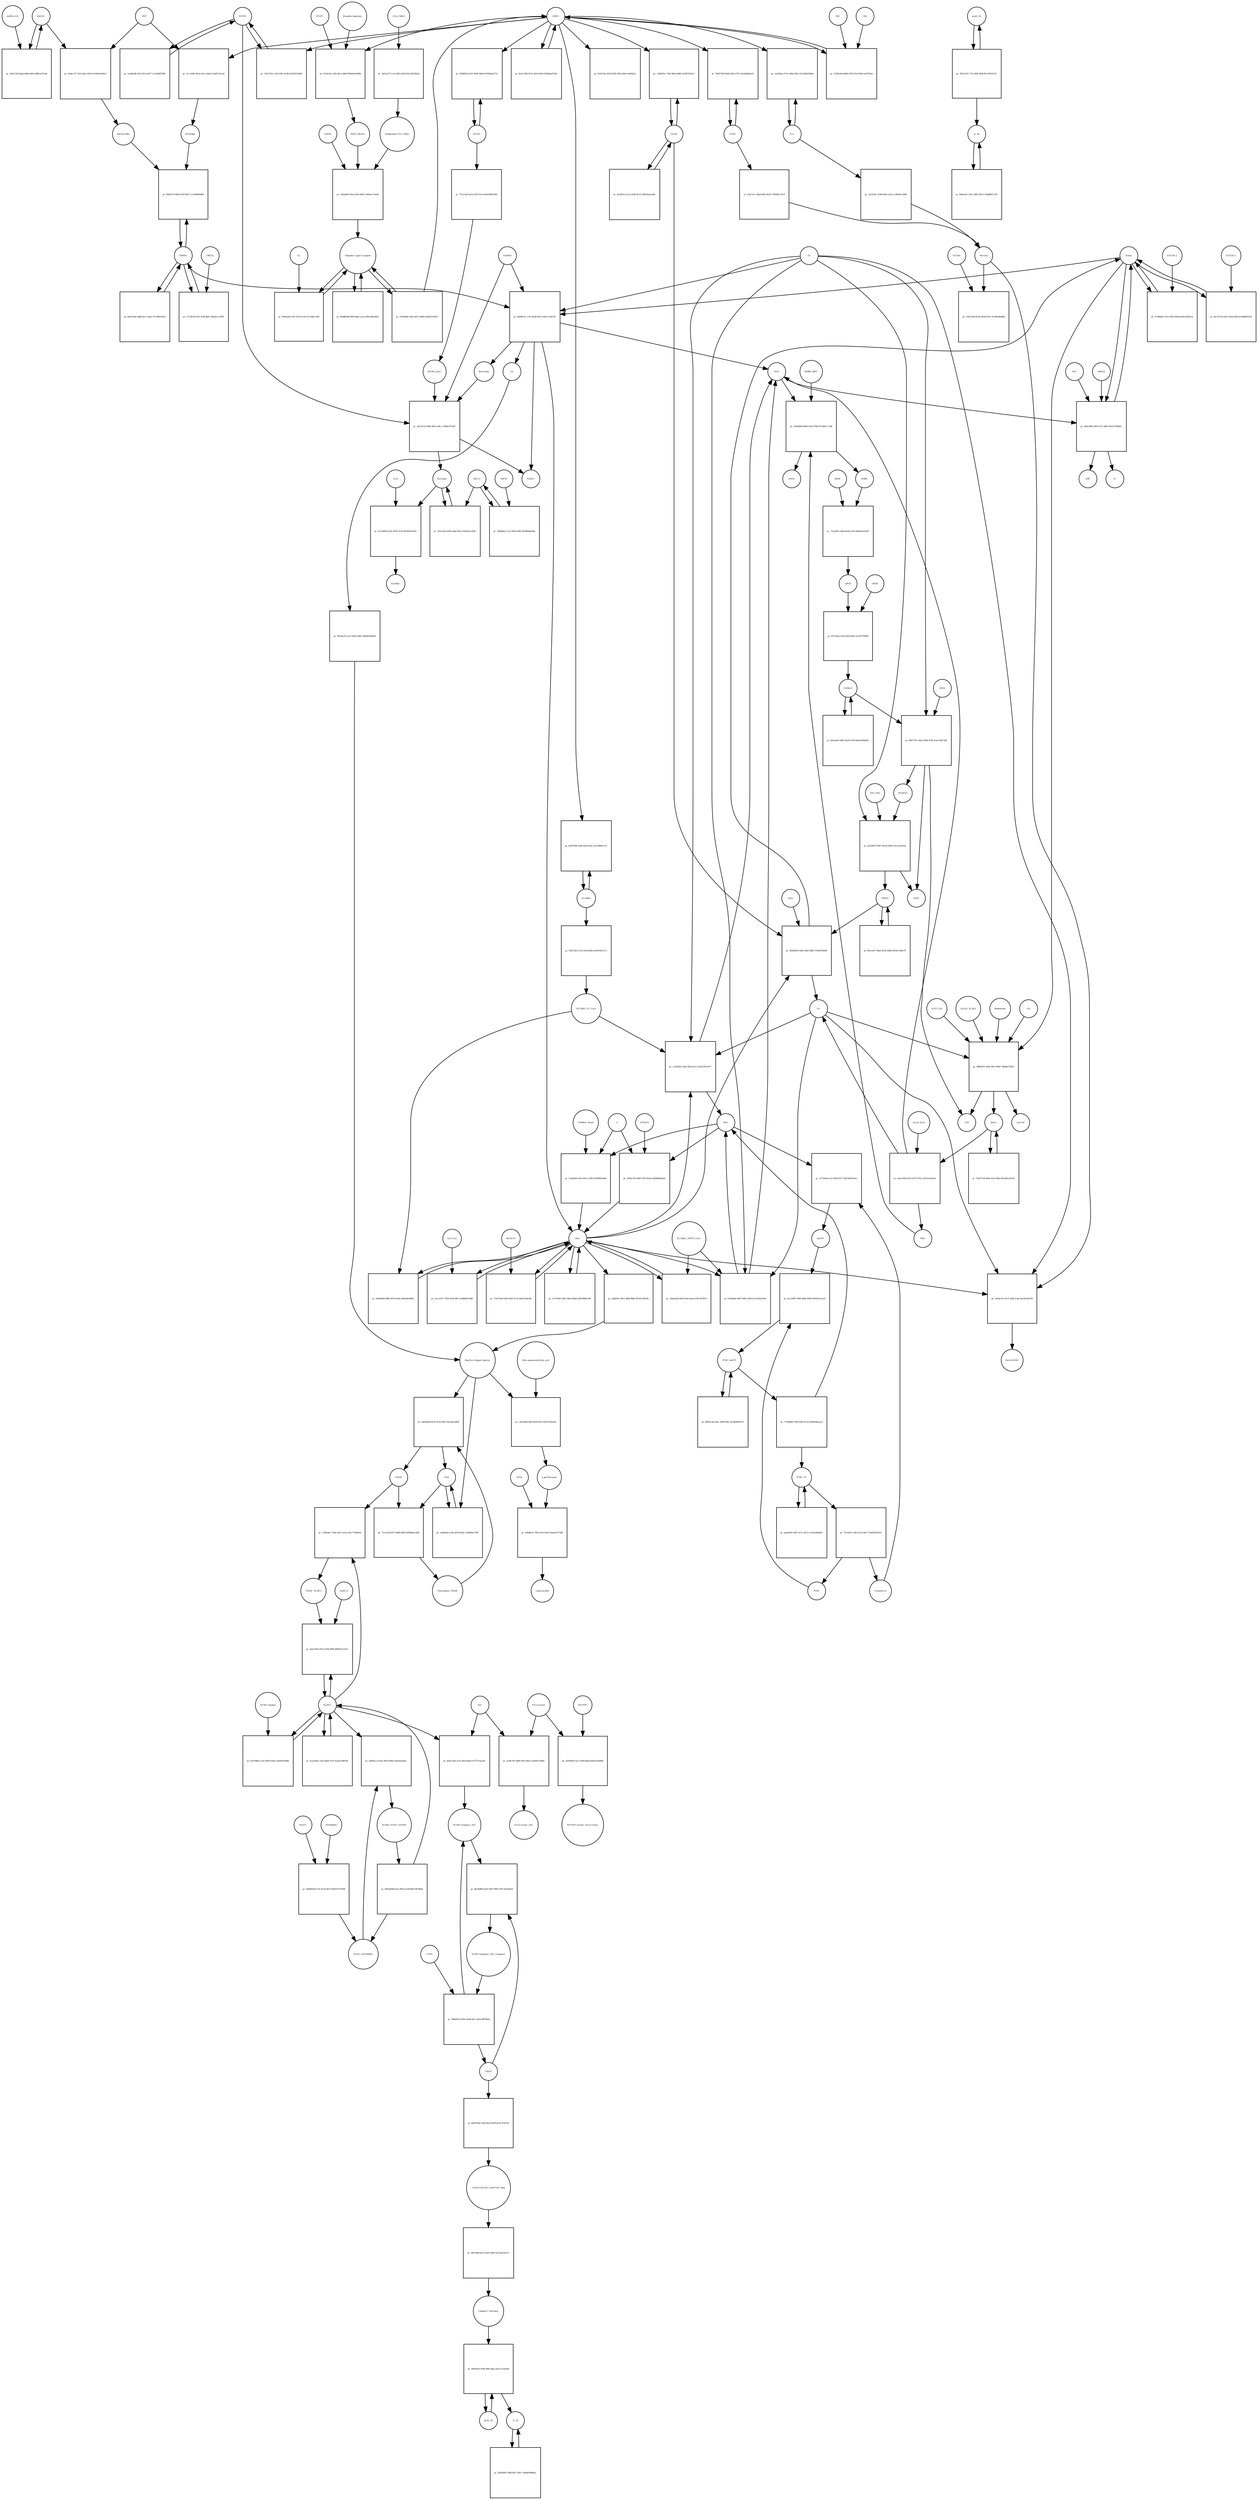 strict digraph  {
Heme [annotation="urn_miriam_obo.chebi_CHEBI%3A30413", bipartite=0, cls="simple chemical", fontsize=4, label=Heme, shape=circle];
"pr_a46b6751-11fe-4428-9b15-63811c9ab765" [annotation="", bipartite=1, cls=process, fontsize=4, label="pr_a46b6751-11fe-4428-9b15-63811c9ab765", shape=square];
Biliverdin [annotation="urn_miriam_obo.chebi_CHEBI%3A17033", bipartite=0, cls="simple chemical", fontsize=4, label=Biliverdin, shape=circle];
HMOX1 [annotation="", bipartite=0, cls=macromolecule, fontsize=4, label=HMOX1, shape=circle];
O2 [annotation="urn_miriam_obo.chebi_CHEBI%3A15379", bipartite=0, cls="simple chemical", fontsize=4, label=O2, shape=circle];
NADPH [annotation="urn_miriam_obo.chebi_CHEBI%3A16474", bipartite=0, cls="simple chemical", fontsize=4, label=NADPH, shape=circle];
H2O [annotation="urn_miriam_obo.chebi_CHEBI%3A15377", bipartite=0, cls="simple chemical", fontsize=4, label=H2O, shape=circle];
"Fe2+" [annotation="urn_miriam_obo.chebi_CHEBI%3A29033", bipartite=0, cls="simple chemical", fontsize=4, label="Fe2+", shape=circle];
"NADP+" [annotation="urn_miriam_obo.chebi_CHEBI%3A18009", bipartite=0, cls="simple chemical", fontsize=4, label="NADP+", shape=circle];
CO [annotation="urn_miriam_obo.chebi_CHEBI%3A17245", bipartite=0, cls="simple chemical", fontsize=4, label=CO, shape=circle];
"pr_f17840de-187a-43fb-93d6-b6281628d124" [annotation="", bipartite=1, cls=process, fontsize=4, label="pr_f17840de-187a-43fb-93d6-b6281628d124", shape=square];
"FLVCR1-2" [annotation=urn_miriam_uniprot_Q9Y5Y0, bipartite=0, cls=macromolecule, fontsize=4, label="FLVCR1-2", shape=circle];
"pr_da519c52-8fd0-4891-a06c-27d9be27b397" [annotation="", bipartite=1, cls=process, fontsize=4, label="pr_da519c52-8fd0-4891-a06c-27d9be27b397", shape=square];
Bilirubin [annotation="urn_miriam_obo.chebi_CHEBI%3A16990", bipartite=0, cls="simple chemical", fontsize=4, label=Bilirubin, shape=circle];
BLVRB [annotation=urn_miriam_uniprot_P30043, bipartite=0, cls=macromolecule, fontsize=4, label=BLVRB, shape=circle];
"BLVRA_Zn2+" [annotation="urn_miriam_obo.chebi_CHEBI%3A29805|urn_miriam_uniprot_P53004", bipartite=0, cls=complex, fontsize=4, label="BLVRA_Zn2+", shape=circle];
"pr_335cc9ed-4504-4baf-967a-628d24a1200e" [annotation="", bipartite=1, cls=process, fontsize=4, label="pr_335cc9ed-4504-4baf-967a-628d24a1200e", shape=square];
ABCC1 [annotation="", bipartite=0, cls=macromolecule, fontsize=4, label=ABCC1, shape=circle];
"pr_d7ce890b-814e-4974-937d-4918b53fe565" [annotation="", bipartite=1, cls=process, fontsize=4, label="pr_d7ce890b-814e-4974-937d-4918b53fe565", shape=square];
ALB [annotation=urn_miriam_uniprot_P02768, bipartite=0, cls=macromolecule, fontsize=4, label=ALB, shape=circle];
"ALB/BIL" [annotation="urn_miriam_uniprot_P02768|urn_miriam_obo.chebi_CHEBI%3A16990", bipartite=0, cls=complex, fontsize=4, label="ALB/BIL", shape=circle];
NRF2 [annotation="", bipartite=0, cls=macromolecule, fontsize=4, label=NRF2, shape=circle];
"pr_21c7ebf6-3bee-4221-a0bd-c1fa85114cad" [annotation="", bipartite=1, cls=process, fontsize=4, label="pr_21c7ebf6-3bee-4221-a0bd-c1fa85114cad", shape=square];
MAF [annotation=urn_miriam_uniprot_O75444, bipartite=0, cls=macromolecule, fontsize=4, label=MAF, shape=circle];
"Nrf2/Maf" [annotation="", bipartite=0, cls=complex, fontsize=4, label="Nrf2/Maf", shape=circle];
"pr_0a0ac71f-76e9-4bc0-8e54-b14d6e256b1d" [annotation="", bipartite=1, cls=process, fontsize=4, label="pr_0a0ac71f-76e9-4bc0-8e54-b14d6e256b1d", shape=square];
BACH1 [annotation=urn_miriam_uniprot_O14867, bipartite=0, cls=macromolecule, fontsize=4, label=BACH1, shape=circle];
"BACH1/Maf" [annotation="", bipartite=0, cls=complex, fontsize=4, label="BACH1/Maf", shape=circle];
"pr_2063c55b-9ada-4b09-b4b5-b6ffeac07abf" [annotation="", bipartite=1, cls=process, fontsize=4, label="pr_2063c55b-9ada-4b09-b4b5-b6ffeac07abf", shape=square];
"miRNA-155" [annotation=urn_miriam_ncbigene_406947, bipartite=0, cls="nucleic acid feature", fontsize=4, label="miRNA-155", shape=circle];
"pr_f949537f-68d3-4226-8057-e7a49f468b86" [annotation="", bipartite=1, cls=process, fontsize=4, label="pr_f949537f-68d3-4226-8057-e7a49f468b86", shape=square];
PRIN9 [annotation="urn_miriam_obo.chebi_CHEBI%3A15430", bipartite=0, cls="simple chemical", fontsize=4, label=PRIN9, shape=circle];
"pr_040d5000-5b92-40fa-9d8f-27e69d7fb00b" [annotation="", bipartite=1, cls=process, fontsize=4, label="pr_040d5000-5b92-40fa-9d8f-27e69d7fb00b", shape=square];
FECH [annotation=urn_miriam_uniprot_P22830, bipartite=0, cls=macromolecule, fontsize=4, label=FECH, shape=circle];
"Pb2+" [annotation="urn_miriam_obo.chebi_CHEBI%3A27889", bipartite=0, cls="simple chemical", fontsize=4, label="Pb2+", shape=circle];
"H+" [annotation="urn_miriam_obo.chebi_CHEBI%3A15378", bipartite=0, cls="simple chemical", fontsize=4, label="H+", shape=circle];
"SUCC-CoA" [annotation="urn_miriam_obo.chebi_CHEBI%3A57292", bipartite=0, cls="simple chemical", fontsize=4, label="SUCC-CoA", shape=circle];
"pr_9890ef01-2e85-44f2-999d-7dbb8a37fb25" [annotation="", bipartite=1, cls=process, fontsize=4, label="pr_9890ef01-2e85-44f2-999d-7dbb8a37fb25", shape=square];
dALA [annotation="urn_miriam_obo.chebi_CHEBI%3A356416", bipartite=0, cls="simple chemical", fontsize=4, label=dALA, shape=circle];
ALAS1_ALAS2 [annotation="urn_miriam_uniprot_P13196|urn_miriam_uniprot_P22557", bipartite=0, cls=complex, fontsize=4, label=ALAS1_ALAS2, shape=circle];
Panhematin [annotation="urn_miriam_obo.chebi_CHEBI%3A50385", bipartite=0, cls="simple chemical", fontsize=4, label=Panhematin, shape=circle];
Gly [annotation="urn_miriam_obo.chebi_CHEBI%3A57305", bipartite=0, cls="simple chemical", fontsize=4, label=Gly, shape=circle];
"CoA-SH" [annotation="urn_miriam_obo.chebi_CHEBI%3A15346", bipartite=0, cls="simple chemical", fontsize=4, label="CoA-SH", shape=circle];
CO2 [annotation="urn_miriam_obo.chebi_CHEBI%3A16526", bipartite=0, cls="simple chemical", fontsize=4, label=CO2, shape=circle];
"pr_013fe1fa-ce69-4bc2-9846-909d29e094fb" [annotation="", bipartite=1, cls=process, fontsize=4, label="pr_013fe1fa-ce69-4bc2-9846-909d29e094fb", shape=square];
KEAP1 [annotation=urn_miriam_uniprot_Q14145, bipartite=0, cls=macromolecule, fontsize=4, label=KEAP1, shape=circle];
NRF2_KEAP1 [annotation="urn_miriam_uniprot_Q14145|urn_miriam_uniprot_Q16236", bipartite=0, cls=complex, fontsize=4, label=NRF2_KEAP1, shape=circle];
"Dimethly fumarate" [annotation="urn_miriam_obo.chebi_CHEBI%3A76004", bipartite=0, cls="simple chemical", fontsize=4, label="Dimethly fumarate", shape=circle];
"Ubiquitin Ligase Complex" [annotation="urn_miriam_uniprot_Q14145|urn_miriam_uniprot_Q15843|urn_miriam_uniprot_Q13618|urn_miriam_uniprot_P62877|urn_miriam_uniprot_Q16236|urn_miriam_uniprot_P0CG48|urn_miriam_pubmed_19940261|urn_miriam_interpro_IPR000608", bipartite=0, cls=complex, fontsize=4, label="Ubiquitin Ligase Complex", shape=circle];
"pr_446d85d4-9909-4bbc-acae-60fced003601" [annotation="", bipartite=1, cls=process, fontsize=4, label="pr_446d85d4-9909-4bbc-acae-60fced003601", shape=square];
"pr_a4eec09d-b150-4475-87fe-a3101a0cda42" [annotation="", bipartite=1, cls=process, fontsize=4, label="pr_a4eec09d-b150-4475-87fe-a3101a0cda42", shape=square];
PBG [annotation="urn_miriam_obo.chebi_CHEBI%3A58126", bipartite=0, cls="simple chemical", fontsize=4, label=PBG, shape=circle];
"ALAD_Zn2+" [annotation="urn_miriam_uniprot_P13716|urn_miriam_obo.chebi_CHEBI%3A29105", bipartite=0, cls=complex, fontsize=4, label="ALAD_Zn2+", shape=circle];
"pr_258a48b8-b068-4142-97b6-617d44c173db" [annotation="", bipartite=1, cls=process, fontsize=4, label="pr_258a48b8-b068-4142-97b6-617d44c173db", shape=square];
HMBL [annotation="urn_miriam_obo.chebi_CHEBI%3A57845", bipartite=0, cls="simple chemical", fontsize=4, label=HMBL, shape=circle];
HMBS_DIPY [annotation="urn_miriam_obo.chebi_CHEBI%3A36319|urn_miriam_uniprot_P08397", bipartite=0, cls=complex, fontsize=4, label=HMBS_DIPY, shape=circle];
"NH4+" [annotation="urn_miriam_obo.chebi_CHEBI%3A28938", bipartite=0, cls="simple chemical", fontsize=4, label="NH4+", shape=circle];
"pr_77aa4001-9a8f-4e94-b1b8-de89a9c91d59" [annotation="", bipartite=1, cls=process, fontsize=4, label="pr_77aa4001-9a8f-4e94-b1b8-de89a9c91d59", shape=square];
URO3 [annotation="urn_miriam_obo.chebi_CHEBI%3A15437", bipartite=0, cls="simple chemical", fontsize=4, label=URO3, shape=circle];
UROS [annotation=urn_miriam_uniprot_P10746, bipartite=0, cls=macromolecule, fontsize=4, label=UROS, shape=circle];
"pr_d27c84ce-f2fb-42b4-80f4-2ca5437950bf" [annotation="", bipartite=1, cls=process, fontsize=4, label="pr_d27c84ce-f2fb-42b4-80f4-2ca5437950bf", shape=square];
COPRO3 [annotation="urn_miriam_obo.chebi_CHEBI%3A15439", bipartite=0, cls="simple chemical", fontsize=4, label=COPRO3, shape=circle];
UROD [annotation=urn_miriam_uniprot_P06132, bipartite=0, cls=macromolecule, fontsize=4, label=UROD, shape=circle];
"pr_68b7787c-46e2-40bf-97da-fcbccb6b7386" [annotation="", bipartite=1, cls=process, fontsize=4, label="pr_68b7787c-46e2-40bf-97da-fcbccb6b7386", shape=square];
PPGEN9 [annotation="urn_miriam_obo.chebi_CHEBI%3A15435", bipartite=0, cls="simple chemical", fontsize=4, label=PPGEN9, shape=circle];
CPOX [annotation=urn_miriam_uniprot_P36551, bipartite=0, cls=macromolecule, fontsize=4, label=CPOX, shape=circle];
H2O2 [annotation="urn_miriam_obo.chebi_CHEBI%3A16240", bipartite=0, cls="simple chemical", fontsize=4, label=H2O2, shape=circle];
"pr_a352d679-6367-4a3d-9398-c95cce50e55e" [annotation="", bipartite=1, cls=process, fontsize=4, label="pr_a352d679-6367-4a3d-9398-c95cce50e55e", shape=square];
PPO_FAD [annotation="urn_miriam_obo.chebi_CHEBI%3A16238|urn_miriam_uniprot_P50336", bipartite=0, cls=complex, fontsize=4, label=PPO_FAD, shape=circle];
"pr_0eac129b-9153-4634-841d-05b58aaf7442" [annotation="", bipartite=1, cls=process, fontsize=4, label="pr_0eac129b-9153-4634-841d-05b58aaf7442", shape=square];
"pr_74207c58-8944-433e-80e6-69c9b5cd3241" [annotation="", bipartite=1, cls="uncertain process", fontsize=4, label="pr_74207c58-8944-433e-80e6-69c9b5cd3241", shape=square];
"pr_85faede4-3982-4ea9-b738-6e6a0384b041" [annotation="", bipartite=1, cls="uncertain process", fontsize=4, label="pr_85faede4-3982-4ea9-b738-6e6a0384b041", shape=square];
"pr_0f5ced27-9bd3-4b30-80d4-2856a1390e78" [annotation="", bipartite=1, cls="uncertain process", fontsize=4, label="pr_0f5ced27-9bd3-4b30-80d4-2856a1390e78", shape=square];
"Poly-unsaturated fatty acid" [annotation="urn_miriam_obo.chebi_CHEBI%3A26208", bipartite=0, cls="simple chemical", fontsize=4, label="Poly-unsaturated fatty acid", shape=circle];
"pr_c4f14ddd-04f5-4b59-8fc4-f28701e452e4" [annotation="", bipartite=1, cls=process, fontsize=4, label="pr_c4f14ddd-04f5-4b59-8fc4-f28701e452e4", shape=square];
"Lipid Peroxide" [annotation="urn_miriam_obo.chebi_CHEBI%3A61051", bipartite=0, cls="simple chemical", fontsize=4, label="Lipid Peroxide", shape=circle];
"Reactive Oxygen Species" [annotation="urn_miriam_obo.chebi_CHEBI%3A26523", bipartite=0, cls="simple chemical", fontsize=4, label="Reactive Oxygen Species", shape=circle];
"pr_a30dc553-55c5-428f-ac8a-bae50cfb37f8" [annotation="", bipartite=1, cls=process, fontsize=4, label="pr_a30dc553-55c5-428f-ac8a-bae50cfb37f8", shape=square];
"Fe(3+)O(OH)" [annotation="urn_miriam_obo.chebi_CHEBI%3A78619", bipartite=0, cls="simple chemical", fontsize=4, label="Fe(3+)O(OH)", shape=circle];
Ferritin [annotation=urn_miriam_uniprot_P02794, bipartite=0, cls=complex, fontsize=4, label=Ferritin, shape=circle];
"pr_26e4b99d-b98f-4039-ae64-428e66e4dfb2" [annotation="", bipartite=1, cls=process, fontsize=4, label="pr_26e4b99d-b98f-4039-ae64-428e66e4dfb2", shape=square];
"SLC40A1_CP_Cu2+" [annotation="urn_miriam_uniprot_P00450|urn_miriam_uniprot_Q9NP59|urn_miriam_obo.chebi_CHEBI%3A29036", bipartite=0, cls=complex, fontsize=4, label="SLC40A1_CP_Cu2+", shape=circle];
"pr_cf22b4d3-524e-4b5d-ae21-2ab1a5b7ed71" [annotation="", bipartite=1, cls=process, fontsize=4, label="pr_cf22b4d3-524e-4b5d-ae21-2ab1a5b7ed71", shape=square];
"Fe3+" [annotation="urn_miriam_obo.chebi_CHEBI%3A29034", bipartite=0, cls="simple chemical", fontsize=4, label="Fe3+", shape=circle];
SLC40A1 [annotation=urn_miriam_ncbigene_30061, bipartite=0, cls="nucleic acid feature", fontsize=4, label=SLC40A1, shape=circle];
"pr_6ef97600-2a8d-4a29-8a41-2e12488eca76" [annotation="", bipartite=1, cls=process, fontsize=4, label="pr_6ef97600-2a8d-4a29-8a41-2e12488eca76", shape=square];
FTH1 [annotation=urn_miriam_ncbigene_2495, bipartite=0, cls="nucleic acid feature", fontsize=4, label=FTH1, shape=circle];
"pr_70d37256-00d0-4de5-a707-26ca8fd4ee63" [annotation="", bipartite=1, cls=process, fontsize=4, label="pr_70d37256-00d0-4de5-a707-26ca8fd4ee63", shape=square];
FTL [annotation=urn_miriam_ncbigene_2512, bipartite=0, cls="nucleic acid feature", fontsize=4, label=FTL, shape=circle];
"pr_cea03da1-073c-484e-98ce-b1216bb39448" [annotation="", bipartite=1, cls=process, fontsize=4, label="pr_cea03da1-073c-484e-98ce-b1216bb39448", shape=square];
"pr_a1fe72cc-d4ad-4f02-8a03-7590f92c70c8" [annotation="", bipartite=1, cls=process, fontsize=4, label="pr_a1fe72cc-d4ad-4f02-8a03-7590f92c70c8", shape=square];
"pr_32c0c45c-4308-4f9a-a3a2-cc86b9ec3968" [annotation="", bipartite=1, cls=process, fontsize=4, label="pr_32c0c45c-4308-4f9a-a3a2-cc86b9ec3968", shape=square];
"pr_1408595c-72f6-48b2-b840-4c0df7f294c2" [annotation="", bipartite=1, cls=process, fontsize=4, label="pr_1408595c-72f6-48b2-b840-4c0df7f294c2", shape=square];
"pr_4e9363cf-5a14-41bb-8c53-580e9aaa1d9c" [annotation="", bipartite=1, cls=process, fontsize=4, label="pr_4e9363cf-5a14-41bb-8c53-580e9aaa1d9c", shape=square];
"pr_049232a8-a8db-4ecc-a0a5-f7c3f8b102a8" [annotation="", bipartite=1, cls=process, fontsize=4, label="pr_049232a8-a8db-4ecc-a0a5-f7c3f8b102a8", shape=square];
BLVRA [annotation=urn_miriam_ncbigene_644, bipartite=0, cls="nucleic acid feature", fontsize=4, label=BLVRA, shape=circle];
"pr_a5f88504-e551-4604-98a9-87029e8a2722" [annotation="", bipartite=1, cls=process, fontsize=4, label="pr_a5f88504-e551-4604-98a9-87029e8a2722", shape=square];
"pr_c9a737b2-ced5-438c-b1db-f0c81f53d036" [annotation="", bipartite=1, cls=process, fontsize=4, label="pr_c9a737b2-ced5-438c-b1db-f0c81f53d036", shape=square];
"pr_1eed6e96-81f3-42c6-b617-ec5a900f7b99" [annotation="", bipartite=1, cls=process, fontsize=4, label="pr_1eed6e96-81f3-42c6-b617-ec5a900f7b99", shape=square];
"pr_773113a0-6a52-4479-9cc6-9e6358f520fd" [annotation="", bipartite=1, cls=process, fontsize=4, label="pr_773113a0-6a52-4479-9cc6-9e6358f520fd", shape=square];
"pr_55b37fae-5152-452d-968a-0e5f559e27c3" [annotation="", bipartite=1, cls=process, fontsize=4, label="pr_55b37fae-5152-452d-968a-0e5f559e27c3", shape=square];
"pr_10872e89-8139-4d39-87b1-c8196cdb4db8" [annotation="", bipartite=1, cls=process, fontsize=4, label="pr_10872e89-8139-4d39-87b1-c8196cdb4db8", shape=square];
NCOA4 [annotation=urn_miriam_uniprot_Q13772, bipartite=0, cls=macromolecule, fontsize=4, label=NCOA4, shape=circle];
"pr_13ad2043-b1fa-45a7-a500-fd1df89cb9d0" [annotation="", bipartite=1, cls=process, fontsize=4, label="pr_13ad2043-b1fa-45a7-a500-fd1df89cb9d0", shape=square];
CYBRD1_Heme [annotation="urn_miriam_uniprot_Q53TN4|urn_miriam_obo.chebi_CHEBI%3A30413", bipartite=0, cls=complex, fontsize=4, label=CYBRD1_Heme, shape=circle];
"e-" [annotation="urn_miriam_obo.chebi_CHEBI%3A10545", bipartite=0, cls="simple chemical", fontsize=4, label="e-", shape=circle];
"pr_eaca1547-7204-43e8-9fb1-0e480dd73bf8" [annotation="", bipartite=1, cls=process, fontsize=4, label="pr_eaca1547-7204-43e8-9fb1-0e480dd73bf8", shape=square];
SLC11A2 [annotation=urn_miriam_uniprot_P49281, bipartite=0, cls=macromolecule, fontsize=4, label=SLC11A2, shape=circle];
"pr_438d8cf5-76f9-4102-9aed-3f42ea9774d4" [annotation="", bipartite=1, cls=process, fontsize=4, label="pr_438d8cf5-76f9-4102-9aed-3f42ea9774d4", shape=square];
"Lipid alcohol" [annotation="urn_miriam_obo.chebi_CHEBI%3A24026", bipartite=0, cls="simple chemical", fontsize=4, label="Lipid alcohol", shape=circle];
GPX4 [annotation=urn_miriam_uniprot_P36969, bipartite=0, cls=macromolecule, fontsize=4, label=GPX4, shape=circle];
"pr_1372fcdf-b795-414b-8bfc-69a8eca73991" [annotation="", bipartite=1, cls=process, fontsize=4, label="pr_1372fcdf-b795-414b-8bfc-69a8eca73991", shape=square];
ORF3a [annotation="urn_miriam_uniprot_P0DTC3|urn_miriam_taxonomy_2697049", bipartite=0, cls=macromolecule, fontsize=4, label=ORF3a, shape=circle];
"pr_24aff45c-8fa1-4889-866e-fb7d5c28542c" [annotation="", bipartite=1, cls=process, fontsize=4, label="pr_24aff45c-8fa1-4889-866e-fb7d5c28542c", shape=square];
"pr_100db9a2-a7c6-4f83-a9df-e85989d4e4dd" [annotation="", bipartite=1, cls=process, fontsize=4, label="pr_100db9a2-a7c6-4f83-a9df-e85989d4e4dd", shape=square];
ORF9c [annotation=urn_miriam_taxonomy_2697049, bipartite=0, cls=macromolecule, fontsize=4, label=ORF9c, shape=circle];
CUL3_RBX1 [annotation="urn_miriam_uniprot_Q13618|urn_miriam_uniprot_P62877", bipartite=0, cls=complex, fontsize=4, label=CUL3_RBX1, shape=circle];
"pr_2621aa7f-1ce5-4bf2-b194-95a145fc8b2d" [annotation="", bipartite=1, cls=process, fontsize=4, label="pr_2621aa7f-1ce5-4bf2-b194-95a145fc8b2d", shape=square];
"Neddylated CUL3_RBX1" [annotation="urn_miriam_uniprot_Q15843|urn_miriam_uniprot_Q13618|urn_miriam_uniprot_P62877", bipartite=0, cls=complex, fontsize=4, label="Neddylated CUL3_RBX1", shape=circle];
"pr_f32617be-4633-495b-9562-88a11a09d2ca" [annotation="", bipartite=1, cls=process, fontsize=4, label="pr_f32617be-4633-495b-9562-88a11a09d2ca", shape=square];
"pr_e36aa805-d5ea-4cfd-9902-1660aec74a48" [annotation="", bipartite=1, cls=process, fontsize=4, label="pr_e36aa805-d5ea-4cfd-9902-1660aec74a48", shape=square];
CAND1 [annotation=urn_miriam_uniprot_Q86VP6, bipartite=0, cls=macromolecule, fontsize=4, label=CAND1, shape=circle];
E2 [annotation=urn_miriam_interpro_IPR000608, bipartite=0, cls=macromolecule, fontsize=4, label=E2, shape=circle];
"pr_0095a8cb-f3f1-4574-9c5f-e7a13f8cc582" [annotation="", bipartite=1, cls=process, fontsize=4, label="pr_0095a8cb-f3f1-4574-9c5f-e7a13f8cc582", shape=square];
"pr_3325b34b-804b-4765-97c8-8b0c4c8706ab" [annotation="", bipartite=1, cls=process, fontsize=4, label="pr_3325b34b-804b-4765-97c8-8b0c4c8706ab", shape=square];
PKC [annotation="urn_miriam_pubmed_12198130|urn_miriam_interpro_IPR012233", bipartite=0, cls=macromolecule, fontsize=4, label=PKC, shape=circle];
CK2 [annotation="", bipartite=0, cls=macromolecule, fontsize=4, label=CK2, shape=circle];
"pr_6ac7b75a-d3b1-4a59-b2bb-bcf686fd1d54" [annotation="", bipartite=1, cls=process, fontsize=4, label="pr_6ac7b75a-d3b1-4a59-b2bb-bcf686fd1d54", shape=square];
"FLVCR1-1" [annotation=urn_miriam_uniprot_Q9Y5Y0, bipartite=0, cls=macromolecule, fontsize=4, label="FLVCR1-1", shape=circle];
"pr_246e2882-b9f5-4212-9dd7-94c8178fd9a1" [annotation="", bipartite=1, cls=process, fontsize=4, label="pr_246e2882-b9f5-4212-9dd7-94c8178fd9a1", shape=square];
ABCG2 [annotation=urn_miriam_uniprot_Q9UNQ0, bipartite=0, cls="macromolecule multimer", fontsize=4, label=ABCG2, shape=circle];
ATP [annotation="urn_miriam_obo.chebi_CHEBI%3A30616", bipartite=0, cls="simple chemical", fontsize=4, label=ATP, shape=circle];
Pi [annotation="urn_miriam_obo.chebi_CHEBI%3A18367", bipartite=0, cls="simple chemical", fontsize=4, label=Pi, shape=circle];
ADP [annotation="urn_miriam_obo.chebi_CHEBI%3A456216", bipartite=0, cls="simple chemical", fontsize=4, label=ADP, shape=circle];
"pr_70a8eadd-4ef6-43e0-aaeb-fcf0a7870f1b" [annotation="", bipartite=1, cls=process, fontsize=4, label="pr_70a8eadd-4ef6-43e0-aaeb-fcf0a7870f1b", shape=square];
"SLC40A1_HEPH_Cu2+" [annotation="urn_miriam_uniprot_Q9BQS7|urn_miriam_uniprot_Q9NP59|urn_miriam_obo.chebi_CHEBI%3A28694", bipartite=0, cls=complex, fontsize=4, label="SLC40A1_HEPH_Cu2+", shape=circle];
"pr_61b9ba6e-dbf7-496e-93e0-bc5c9202e26e" [annotation="", bipartite=1, cls=process, fontsize=4, label="pr_61b9ba6e-dbf7-496e-93e0-bc5c9202e26e", shape=square];
"pr_12753fab-ec2f-4028-83c7-9b72841855ac" [annotation="", bipartite=1, cls=process, fontsize=4, label="pr_12753fab-ec2f-4028-83c7-9b72841855ac", shape=square];
Transferrin [annotation=urn_miriam_uniprot_P02787, bipartite=0, cls=macromolecule, fontsize=4, label=Transferrin, shape=circle];
holoTF [annotation="urn_miriam_uniprot_P02787|urn_miriam_obo.chebi_CHEBI%3A29034", bipartite=0, cls=complex, fontsize=4, label=holoTF, shape=circle];
TFRC [annotation=urn_miriam_uniprot_P02786, bipartite=0, cls="macromolecule multimer", fontsize=4, label=TFRC, shape=circle];
"pr_b1c23897-09fb-4dde-9908-df34293c5a23" [annotation="", bipartite=1, cls=process, fontsize=4, label="pr_b1c23897-09fb-4dde-9908-df34293c5a23", shape=square];
TFRC_holoTF [annotation="urn_miriam_uniprot_P02787|urn_miriam_obo.chebi_CHEBI%3A29034|urn_miriam_uniprot_P02786", bipartite=0, cls=complex, fontsize=4, label=TFRC_holoTF, shape=circle];
"pr_8895ced4-63ac-4064-80fc-dc09ed60e3c0" [annotation="", bipartite=1, cls=process, fontsize=4, label="pr_8895ced4-63ac-4064-80fc-dc09ed60e3c0", shape=square];
"pr_771db446-7949-4383-bc1b-e993de8eaece" [annotation="", bipartite=1, cls=process, fontsize=4, label="pr_771db446-7949-4383-bc1b-e993de8eaece", shape=square];
TFRC_TF [annotation="urn_miriam_uniprot_P02787|urn_miriam_uniprot_P02786", bipartite=0, cls=complex, fontsize=4, label=TFRC_TF, shape=circle];
"pr_365bc10f-e689-4793-95ab-a83806d0a4d3" [annotation="", bipartite=1, cls=process, fontsize=4, label="pr_365bc10f-e689-4793-95ab-a83806d0a4d3", shape=square];
STEAP3 [annotation=urn_miriam_uniprot_Q658P3, bipartite=0, cls=macromolecule, fontsize=4, label=STEAP3, shape=circle];
"pr_77b279a6-b2d4-493f-911a-03def1a6e3fb" [annotation="", bipartite=1, cls=process, fontsize=4, label="pr_77b279a6-b2d4-493f-911a-03def1a6e3fb", shape=square];
MCOLN1 [annotation=urn_miriam_uniprot_Q9GZU1, bipartite=0, cls=macromolecule, fontsize=4, label=MCOLN1, shape=circle];
"pr_13371805-28b7-4b5e-86b8-a04e99d6c596" [annotation="", bipartite=1, cls=process, fontsize=4, label="pr_13371805-28b7-4b5e-86b8-a04e99d6c596", shape=square];
"pr_dadaf294-2b07-471a-95c5-c2c05a46b455" [annotation="", bipartite=1, cls=process, fontsize=4, label="pr_dadaf294-2b07-471a-95c5-c2c05a46b455", shape=square];
"pr_757e8161-3fb2-47a3-8617-30602df32431" [annotation="", bipartite=1, cls=process, fontsize=4, label="pr_757e8161-3fb2-47a3-8617-30602df32431", shape=square];
"pr_2c8b58be-65be-4031-9d94-be45b7d19b57" [annotation="", bipartite=1, cls=process, fontsize=4, label="pr_2c8b58be-65be-4031-9d94-be45b7d19b57", shape=square];
Thioredoxin_TXNIP [annotation="urn_miriam_uniprot_P10599|urn_miriam_uniprot_Q9H3M7", bipartite=0, cls=complex, fontsize=4, label=Thioredoxin_TXNIP, shape=circle];
"pr_edb02666-8e7b-419a-b697-f0f1a6ceb83f" [annotation="", bipartite=1, cls=process, fontsize=4, label="pr_edb02666-8e7b-419a-b697-f0f1a6ceb83f", shape=square];
TXNIP [annotation=urn_miriam_uniprot_Q9H3M7, bipartite=0, cls=macromolecule, fontsize=4, label=TXNIP, shape=circle];
TXN [annotation=urn_miriam_uniprot_P10599, bipartite=0, cls=macromolecule, fontsize=4, label=TXN, shape=circle];
NLRP3 [annotation=urn_miriam_uniprot_Q96P20, bipartite=0, cls=macromolecule, fontsize=4, label=NLRP3, shape=circle];
"pr_bc87fd68-cc54-4508-934d-ca93d2419468" [annotation="", bipartite=1, cls=process, fontsize=4, label="pr_bc87fd68-cc54-4508-934d-ca93d2419468", shape=square];
"Nf-KB Complex" [annotation="urn_miriam_uniprot_P19838|urn_miriam_uniprot_Q04206|urn_miriam_uniprot_Q00653", bipartite=0, cls=complex, fontsize=4, label="Nf-KB Complex", shape=circle];
"pr_9ceae9a3-32af-4044-9701-6a29c18007bf" [annotation="", bipartite=1, cls=process, fontsize=4, label="pr_9ceae9a3-32af-4044-9701-6a29c18007bf", shape=square];
"pr_e2f6b442-e39a-497b-85a6-126669a5739f" [annotation="", bipartite=1, cls=process, fontsize=4, label="pr_e2f6b442-e39a-497b-85a6-126669a5739f", shape=square];
"pr_71a23cf8-bf37-4808-89f4-be99dbee1808" [annotation="", bipartite=1, cls=process, fontsize=4, label="pr_71a23cf8-bf37-4808-89f4-be99dbee1808", shape=square];
HSP90AB1 [annotation=urn_miriam_uniprot_P08238, bipartite=0, cls=macromolecule, fontsize=4, label=HSP90AB1, shape=circle];
"pr_2b9b018d-2133-4c35-8d73-9a9225734708" [annotation="", bipartite=1, cls=process, fontsize=4, label="pr_2b9b018d-2133-4c35-8d73-9a9225734708", shape=square];
SUGT1 [annotation=urn_miriam_uniprot_Q9Y2Z0, bipartite=0, cls=macromolecule, fontsize=4, label=SUGT1, shape=circle];
SUGT1_HSP90AB1 [annotation="urn_miriam_uniprot_P08238|urn_miriam_uniprot_Q9Y2Z0", bipartite=0, cls=complex, fontsize=4, label=SUGT1_HSP90AB1, shape=circle];
"pr_24005cc5-0c4a-4824-8f68-cbc6fd3aebac" [annotation="", bipartite=1, cls=process, fontsize=4, label="pr_24005cc5-0c4a-4824-8f68-cbc6fd3aebac", shape=square];
NLRP3_SUGT1_HSP90 [annotation="urn_miriam_uniprot_P08238|urn_miriam_uniprot_Q96P20|urn_miriam_uniprot_Q9Y2Z0", bipartite=0, cls=complex, fontsize=4, label=NLRP3_SUGT1_HSP90, shape=circle];
"pr_c3b63da7-31b8-4421-b7eb-2d2c77499e6d" [annotation="", bipartite=1, cls=process, fontsize=4, label="pr_c3b63da7-31b8-4421-b7eb-2d2c77499e6d", shape=square];
TXNIP_NLRP3 [annotation="urn_miriam_uniprot_Q9H3M7|urn_miriam_uniprot_Q96P20", bipartite=0, cls=complex, fontsize=4, label=TXNIP_NLRP3, shape=circle];
"pr_6abc57b0-21a5-401d-b8c0-e7f7721aac85" [annotation="", bipartite=1, cls=process, fontsize=4, label="pr_6abc57b0-21a5-401d-b8c0-e7f7721aac85", shape=square];
ASC [annotation=urn_miriam_uniprot_Q9ULZ3, bipartite=0, cls=macromolecule, fontsize=4, label=ASC, shape=circle];
"NLRP3 oligomer_ASC" [annotation="urn_miriam_uniprot_Q9ULZ3|urn_miriam_obo.chebi_CHEBI%3A36080", bipartite=0, cls=complex, fontsize=4, label="NLRP3 oligomer_ASC", shape=circle];
"pr_6bc6b860-da43-44f7-9081-497c4c6e0da8" [annotation="", bipartite=1, cls=process, fontsize=4, label="pr_6bc6b860-da43-44f7-9081-497c4c6e0da8", shape=square];
CASP1 [annotation=urn_miriam_uniprot_P29466, bipartite=0, cls=macromolecule, fontsize=4, label=CASP1, shape=circle];
"NLRP3 oligomer_ASC_Caspase1" [annotation="urn_miriam_uniprot_P29466|urn_miriam_uniprot_Q9ULZ3", bipartite=0, cls=complex, fontsize=4, label="NLRP3 oligomer_ASC_Caspase1", shape=circle];
"pr_e33fe795-db80-4613-84e2-5a59f0c3b08a" [annotation="", bipartite=1, cls=process, fontsize=4, label="pr_e33fe795-db80-4613-84e2-5a59f0c3b08a", shape=square];
"Pyrin trimer" [annotation=urn_miriam_uniprot_O15553, bipartite=0, cls=complex, fontsize=4, label="Pyrin trimer", shape=circle];
"Pyrin trimer_ASC" [annotation="urn_miriam_uniprot_O15553|urn_miriam_uniprot_Q9ULZ3", bipartite=0, cls=complex, fontsize=4, label="Pyrin trimer_ASC", shape=circle];
"pr_e659493d-5a27-4f9d-8afd-d9423162b6f8" [annotation="", bipartite=1, cls=process, fontsize=4, label="pr_e659493d-5a27-4f9d-8afd-d9423162b6f8", shape=square];
PSTPIP1 [annotation=urn_miriam_uniprot_O43586, bipartite=0, cls="macromolecule multimer", fontsize=4, label=PSTPIP1, shape=circle];
"PSTPIP1 trimer_Pyrin trimer" [annotation="urn_miriam_uniprot_O15553|urn_miriam_uniprot_O43586", bipartite=0, cls=complex, fontsize=4, label="PSTPIP1 trimer_Pyrin trimer", shape=circle];
"pr_34bb5623-650e-4a98-9a7c-d5ee38f796ed" [annotation="", bipartite=1, cls=process, fontsize=4, label="pr_34bb5623-650e-4a98-9a7c-d5ee38f796ed", shape=square];
CTSG [annotation=urn_miriam_uniprot_P08311, bipartite=0, cls=macromolecule, fontsize=4, label=CTSG, shape=circle];
"pr_0e89104d-1eb9-4fad-9659-dc9ccff7d7dc" [annotation="", bipartite=1, cls=process, fontsize=4, label="pr_0e89104d-1eb9-4fad-9659-dc9ccff7d7dc", shape=square];
"CASP1(120-197)_CASP1(317-404)" [annotation=urn_miriam_uniprot_P29466, bipartite=0, cls=complex, fontsize=4, label="CASP1(120-197)_CASP1(317-404)", shape=circle];
"pr_34f734b6-8a13-4041-8b55-0a7e4a5eee57" [annotation="", bipartite=1, cls=process, fontsize=4, label="pr_34f734b6-8a13-4041-8b55-0a7e4a5eee57", shape=square];
"Caspase-1 Tetramer" [annotation=urn_miriam_uniprot_P29466, bipartite=0, cls="complex multimer", fontsize=4, label="Caspase-1 Tetramer", shape=circle];
"proIL-1B" [annotation=urn_miriam_uniprot_P01584, bipartite=0, cls=macromolecule, fontsize=4, label="proIL-1B", shape=circle];
"pr_f001a57b-7716-4f4f-9928-f6c2790217fc" [annotation="", bipartite=1, cls=process, fontsize=4, label="pr_f001a57b-7716-4f4f-9928-f6c2790217fc", shape=square];
"IL-1B" [annotation=urn_miriam_uniprot_P01584, bipartite=0, cls=macromolecule, fontsize=4, label="IL-1B", shape=circle];
"pr_fd9ae4a7-24e1-4903-98c3-15d8d8f1a749" [annotation="", bipartite=1, cls="omitted process", fontsize=4, label="pr_fd9ae4a7-24e1-4903-98c3-15d8d8f1a749", shape=square];
"pr_ab3a700a-6470-4c86-99f9-d8691b7e1d7e" [annotation="", bipartite=1, cls=process, fontsize=4, label="pr_ab3a700a-6470-4c86-99f9-d8691b7e1d7e", shape=square];
"SARS E" [annotation=urn_miriam_uniprot_P59637, bipartite=0, cls=macromolecule, fontsize=4, label="SARS E", shape=circle];
"proIL-18" [annotation=urn_miriam_uniprot_Q14116, bipartite=0, cls=macromolecule, fontsize=4, label="proIL-18", shape=circle];
"pr_84f9165e-0289-46fe-8faa-4c4c121ada49" [annotation="", bipartite=1, cls=process, fontsize=4, label="pr_84f9165e-0289-46fe-8faa-4c4c121ada49", shape=square];
"IL-18" [annotation=urn_miriam_uniprot_Q14116, bipartite=0, cls=macromolecule, fontsize=4, label="IL-18", shape=circle];
"pr_d3402893-3f88-4b27-80e7-a4bde0988aea" [annotation="", bipartite=1, cls="omitted process", fontsize=4, label="pr_d3402893-3f88-4b27-80e7-a4bde0988aea", shape=square];
"pr_8d14ea10-ece5-4b41-b44c-048d20a6494e" [annotation="", bipartite=1, cls=process, fontsize=4, label="pr_8d14ea10-ece5-4b41-b44c-048d20a6494e", shape=square];
"pr_d910d288-dca5-4916-aa58-6bf314f74d6b" [annotation="", bipartite=1, cls=process, fontsize=4, label="pr_d910d288-dca5-4916-aa58-6bf314f74d6b", shape=square];
Heme -> "pr_a46b6751-11fe-4428-9b15-63811c9ab765"  [annotation="", interaction_type=consumption];
Heme -> "pr_f17840de-187a-43fb-93d6-b6281628d124"  [annotation="", interaction_type=consumption];
Heme -> "pr_9890ef01-2e85-44f2-999d-7dbb8a37fb25"  [annotation=urn_miriam_pubmed_25446301, interaction_type=inhibition];
Heme -> "pr_6ac7b75a-d3b1-4a59-b2bb-bcf686fd1d54"  [annotation="", interaction_type=consumption];
Heme -> "pr_246e2882-b9f5-4212-9dd7-94c8178fd9a1"  [annotation="", interaction_type=consumption];
"pr_a46b6751-11fe-4428-9b15-63811c9ab765" -> Biliverdin  [annotation="", interaction_type=production];
"pr_a46b6751-11fe-4428-9b15-63811c9ab765" -> H2O  [annotation="", interaction_type=production];
"pr_a46b6751-11fe-4428-9b15-63811c9ab765" -> "Fe2+"  [annotation="", interaction_type=production];
"pr_a46b6751-11fe-4428-9b15-63811c9ab765" -> "NADP+"  [annotation="", interaction_type=production];
"pr_a46b6751-11fe-4428-9b15-63811c9ab765" -> CO  [annotation="", interaction_type=production];
Biliverdin -> "pr_da519c52-8fd0-4891-a06c-27d9be27b397"  [annotation="", interaction_type=consumption];
HMOX1 -> "pr_a46b6751-11fe-4428-9b15-63811c9ab765"  [annotation="", interaction_type=catalysis];
HMOX1 -> "pr_f949537f-68d3-4226-8057-e7a49f468b86"  [annotation="", interaction_type=consumption];
HMOX1 -> "pr_049232a8-a8db-4ecc-a0a5-f7c3f8b102a8"  [annotation="", interaction_type=consumption];
HMOX1 -> "pr_1372fcdf-b795-414b-8bfc-69a8eca73991"  [annotation="", interaction_type=consumption];
O2 -> "pr_a46b6751-11fe-4428-9b15-63811c9ab765"  [annotation="", interaction_type=consumption];
O2 -> "pr_68b7787c-46e2-40bf-97da-fcbccb6b7386"  [annotation="", interaction_type=consumption];
O2 -> "pr_a352d679-6367-4a3d-9398-c95cce50e55e"  [annotation="", interaction_type=consumption];
O2 -> "pr_a30dc553-55c5-428f-ac8a-bae50cfb37f8"  [annotation="", interaction_type=consumption];
O2 -> "pr_cf22b4d3-524e-4b5d-ae21-2ab1a5b7ed71"  [annotation="", interaction_type=consumption];
O2 -> "pr_61b9ba6e-dbf7-496e-93e0-bc5c9202e26e"  [annotation="", interaction_type=consumption];
NADPH -> "pr_a46b6751-11fe-4428-9b15-63811c9ab765"  [annotation="", interaction_type=consumption];
NADPH -> "pr_da519c52-8fd0-4891-a06c-27d9be27b397"  [annotation="", interaction_type=consumption];
H2O -> "pr_258a48b8-b068-4142-97b6-617d44c173db"  [annotation="", interaction_type=consumption];
H2O -> "pr_246e2882-b9f5-4212-9dd7-94c8178fd9a1"  [annotation="", interaction_type=consumption];
"Fe2+" -> "pr_040d5000-5b92-40fa-9d8f-27e69d7fb00b"  [annotation="", interaction_type=consumption];
"Fe2+" -> "pr_a30dc553-55c5-428f-ac8a-bae50cfb37f8"  [annotation="", interaction_type=consumption];
"Fe2+" -> "pr_26e4b99d-b98f-4039-ae64-428e66e4dfb2"  [annotation="", interaction_type=consumption];
"Fe2+" -> "pr_cf22b4d3-524e-4b5d-ae21-2ab1a5b7ed71"  [annotation="", interaction_type=consumption];
"Fe2+" -> "pr_eaca1547-7204-43e8-9fb1-0e480dd73bf8"  [annotation="", interaction_type=consumption];
"Fe2+" -> "pr_24aff45c-8fa1-4889-866e-fb7d5c28542c"  [annotation="urn_miriam_pubmed_26794443|urn_miriam_pubmed_30692038", interaction_type=catalysis];
"Fe2+" -> "pr_70a8eadd-4ef6-43e0-aaeb-fcf0a7870f1b"  [annotation="", interaction_type=consumption];
"Fe2+" -> "pr_61b9ba6e-dbf7-496e-93e0-bc5c9202e26e"  [annotation="", interaction_type=consumption];
"Fe2+" -> "pr_77b279a6-b2d4-493f-911a-03def1a6e3fb"  [annotation="", interaction_type=consumption];
"Fe2+" -> "pr_13371805-28b7-4b5e-86b8-a04e99d6c596"  [annotation="", interaction_type=consumption];
CO -> "pr_8d14ea10-ece5-4b41-b44c-048d20a6494e"  [annotation="urn_miriam_pubmed_28356568|urn_miriam_pubmed_25770182", interaction_type=inhibition];
"pr_f17840de-187a-43fb-93d6-b6281628d124" -> Heme  [annotation="", interaction_type=production];
"FLVCR1-2" -> "pr_f17840de-187a-43fb-93d6-b6281628d124"  [annotation="", interaction_type=catalysis];
"pr_da519c52-8fd0-4891-a06c-27d9be27b397" -> Bilirubin  [annotation="", interaction_type=production];
"pr_da519c52-8fd0-4891-a06c-27d9be27b397" -> "NADP+"  [annotation="", interaction_type=production];
Bilirubin -> "pr_335cc9ed-4504-4baf-967a-628d24a1200e"  [annotation="", interaction_type=consumption];
Bilirubin -> "pr_d7ce890b-814e-4974-937d-4918b53fe565"  [annotation="", interaction_type=consumption];
BLVRB -> "pr_da519c52-8fd0-4891-a06c-27d9be27b397"  [annotation="", interaction_type=catalysis];
BLVRB -> "pr_c9a737b2-ced5-438c-b1db-f0c81f53d036"  [annotation="", interaction_type=consumption];
BLVRB -> "pr_1eed6e96-81f3-42c6-b617-ec5a900f7b99"  [annotation="", interaction_type=consumption];
"BLVRA_Zn2+" -> "pr_da519c52-8fd0-4891-a06c-27d9be27b397"  [annotation="", interaction_type=catalysis];
"pr_335cc9ed-4504-4baf-967a-628d24a1200e" -> Bilirubin  [annotation="", interaction_type=production];
ABCC1 -> "pr_335cc9ed-4504-4baf-967a-628d24a1200e"  [annotation="", interaction_type=catalysis];
ABCC1 -> "pr_100db9a2-a7c6-4f83-a9df-e85989d4e4dd"  [annotation="", interaction_type=consumption];
"pr_d7ce890b-814e-4974-937d-4918b53fe565" -> "ALB/BIL"  [annotation="", interaction_type=production];
ALB -> "pr_d7ce890b-814e-4974-937d-4918b53fe565"  [annotation="", interaction_type=consumption];
NRF2 -> "pr_21c7ebf6-3bee-4221-a0bd-c1fa85114cad"  [annotation="", interaction_type=consumption];
NRF2 -> "pr_013fe1fa-ce69-4bc2-9846-909d29e094fb"  [annotation="", interaction_type=consumption];
NRF2 -> "pr_0eac129b-9153-4634-841d-05b58aaf7442"  [annotation="", interaction_type=consumption];
NRF2 -> "pr_6ef97600-2a8d-4a29-8a41-2e12488eca76"  [annotation=urn_miriam_pubmed_30692038, interaction_type=catalysis];
NRF2 -> "pr_70d37256-00d0-4de5-a707-26ca8fd4ee63"  [annotation=urn_miriam_pubmed_30692038, interaction_type=catalysis];
NRF2 -> "pr_cea03da1-073c-484e-98ce-b1216bb39448"  [annotation=urn_miriam_pubmed_30692038, interaction_type=catalysis];
NRF2 -> "pr_1408595c-72f6-48b2-b840-4c0df7f294c2"  [annotation="urn_miriam_pubmed_30692038|urn_miriam_pubmed_23766848", interaction_type=catalysis];
NRF2 -> "pr_a5f88504-e551-4604-98a9-87029e8a2722"  [annotation=urn_miriam_pubmed_30692038, interaction_type=catalysis];
NRF2 -> "pr_c9a737b2-ced5-438c-b1db-f0c81f53d036"  [annotation=urn_miriam_pubmed_30692038, interaction_type=catalysis];
NRF2 -> "pr_f32617be-4633-495b-9562-88a11a09d2ca"  [annotation="", interaction_type=consumption];
NRF2 -> "pr_3325b34b-804b-4765-97c8-8b0c4c8706ab"  [annotation="", interaction_type=consumption];
"pr_21c7ebf6-3bee-4221-a0bd-c1fa85114cad" -> "Nrf2/Maf"  [annotation="", interaction_type=production];
MAF -> "pr_21c7ebf6-3bee-4221-a0bd-c1fa85114cad"  [annotation="", interaction_type=consumption];
MAF -> "pr_0a0ac71f-76e9-4bc0-8e54-b14d6e256b1d"  [annotation="", interaction_type=consumption];
"Nrf2/Maf" -> "pr_f949537f-68d3-4226-8057-e7a49f468b86"  [annotation="urn_miriam_pubmed_10473555|urn_miriam_pubmed_31827672|urn_miriam_pubmed_30692038|urn_miriam_pubmed_29717933", interaction_type=catalysis];
"pr_0a0ac71f-76e9-4bc0-8e54-b14d6e256b1d" -> "BACH1/Maf"  [annotation="", interaction_type=production];
BACH1 -> "pr_0a0ac71f-76e9-4bc0-8e54-b14d6e256b1d"  [annotation="", interaction_type=consumption];
BACH1 -> "pr_2063c55b-9ada-4b09-b4b5-b6ffeac07abf"  [annotation="", interaction_type=consumption];
"BACH1/Maf" -> "pr_f949537f-68d3-4226-8057-e7a49f468b86"  [annotation="urn_miriam_pubmed_10473555|urn_miriam_pubmed_31827672|urn_miriam_pubmed_30692038|urn_miriam_pubmed_29717933", interaction_type=inhibition];
"pr_2063c55b-9ada-4b09-b4b5-b6ffeac07abf" -> BACH1  [annotation="", interaction_type=production];
"miRNA-155" -> "pr_2063c55b-9ada-4b09-b4b5-b6ffeac07abf"  [annotation="urn_miriam_pubmed_28082120|urn_miriam_pubmed_21982894", interaction_type=inhibition];
"pr_f949537f-68d3-4226-8057-e7a49f468b86" -> HMOX1  [annotation="", interaction_type=production];
PRIN9 -> "pr_040d5000-5b92-40fa-9d8f-27e69d7fb00b"  [annotation="", interaction_type=consumption];
PRIN9 -> "pr_0f5ced27-9bd3-4b30-80d4-2856a1390e78"  [annotation="", interaction_type=consumption];
"pr_040d5000-5b92-40fa-9d8f-27e69d7fb00b" -> Heme  [annotation="", interaction_type=production];
"pr_040d5000-5b92-40fa-9d8f-27e69d7fb00b" -> "H+"  [annotation="", interaction_type=production];
FECH -> "pr_040d5000-5b92-40fa-9d8f-27e69d7fb00b"  [annotation="", interaction_type=catalysis];
FECH -> "pr_1408595c-72f6-48b2-b840-4c0df7f294c2"  [annotation="", interaction_type=consumption];
FECH -> "pr_4e9363cf-5a14-41bb-8c53-580e9aaa1d9c"  [annotation="", interaction_type=consumption];
"Pb2+" -> "pr_040d5000-5b92-40fa-9d8f-27e69d7fb00b"  [annotation="", interaction_type=inhibition];
"H+" -> "pr_9890ef01-2e85-44f2-999d-7dbb8a37fb25"  [annotation="", interaction_type=consumption];
"H+" -> "pr_a30dc553-55c5-428f-ac8a-bae50cfb37f8"  [annotation="", interaction_type=consumption];
"H+" -> "pr_cf22b4d3-524e-4b5d-ae21-2ab1a5b7ed71"  [annotation="", interaction_type=consumption];
"H+" -> "pr_61b9ba6e-dbf7-496e-93e0-bc5c9202e26e"  [annotation="", interaction_type=consumption];
"SUCC-CoA" -> "pr_9890ef01-2e85-44f2-999d-7dbb8a37fb25"  [annotation="", interaction_type=consumption];
"pr_9890ef01-2e85-44f2-999d-7dbb8a37fb25" -> dALA  [annotation="", interaction_type=production];
"pr_9890ef01-2e85-44f2-999d-7dbb8a37fb25" -> "CoA-SH"  [annotation="", interaction_type=production];
"pr_9890ef01-2e85-44f2-999d-7dbb8a37fb25" -> CO2  [annotation="", interaction_type=production];
dALA -> "pr_a4eec09d-b150-4475-87fe-a3101a0cda42"  [annotation="", interaction_type=consumption];
dALA -> "pr_74207c58-8944-433e-80e6-69c9b5cd3241"  [annotation="", interaction_type=consumption];
ALAS1_ALAS2 -> "pr_9890ef01-2e85-44f2-999d-7dbb8a37fb25"  [annotation=urn_miriam_pubmed_25446301, interaction_type=catalysis];
Panhematin -> "pr_9890ef01-2e85-44f2-999d-7dbb8a37fb25"  [annotation=urn_miriam_pubmed_25446301, interaction_type=inhibition];
Gly -> "pr_9890ef01-2e85-44f2-999d-7dbb8a37fb25"  [annotation="", interaction_type=consumption];
"pr_013fe1fa-ce69-4bc2-9846-909d29e094fb" -> NRF2_KEAP1  [annotation="", interaction_type=production];
KEAP1 -> "pr_013fe1fa-ce69-4bc2-9846-909d29e094fb"  [annotation="", interaction_type=consumption];
NRF2_KEAP1 -> "pr_e36aa805-d5ea-4cfd-9902-1660aec74a48"  [annotation="", interaction_type=consumption];
"Dimethly fumarate" -> "pr_013fe1fa-ce69-4bc2-9846-909d29e094fb"  [annotation="urn_miriam_pubmed_15282312|urn_miriam_pubmed_20486766|urn_miriam_pubmed_31692987|urn_miriam_pubmed_15572695|urn_miriam_pubmed_32132672", interaction_type=inhibition];
"Ubiquitin Ligase Complex" -> "pr_446d85d4-9909-4bbc-acae-60fced003601"  [annotation="", interaction_type=consumption];
"Ubiquitin Ligase Complex" -> "pr_0095a8cb-f3f1-4574-9c5f-e7a13f8cc582"  [annotation="", interaction_type=consumption];
"Ubiquitin Ligase Complex" -> "pr_2c8b58be-65be-4031-9d94-be45b7d19b57"  [annotation="", interaction_type=consumption];
"pr_446d85d4-9909-4bbc-acae-60fced003601" -> "Ubiquitin Ligase Complex"  [annotation="", interaction_type=production];
"pr_a4eec09d-b150-4475-87fe-a3101a0cda42" -> PBG  [annotation="", interaction_type=production];
"pr_a4eec09d-b150-4475-87fe-a3101a0cda42" -> "H+"  [annotation="", interaction_type=production];
"pr_a4eec09d-b150-4475-87fe-a3101a0cda42" -> H2O  [annotation="", interaction_type=production];
PBG -> "pr_258a48b8-b068-4142-97b6-617d44c173db"  [annotation="", interaction_type=consumption];
"ALAD_Zn2+" -> "pr_a4eec09d-b150-4475-87fe-a3101a0cda42"  [annotation="", interaction_type=catalysis];
"pr_258a48b8-b068-4142-97b6-617d44c173db" -> HMBL  [annotation="", interaction_type=production];
"pr_258a48b8-b068-4142-97b6-617d44c173db" -> "NH4+"  [annotation="", interaction_type=production];
HMBL -> "pr_77aa4001-9a8f-4e94-b1b8-de89a9c91d59"  [annotation="", interaction_type=consumption];
HMBS_DIPY -> "pr_258a48b8-b068-4142-97b6-617d44c173db"  [annotation="", interaction_type=catalysis];
"pr_77aa4001-9a8f-4e94-b1b8-de89a9c91d59" -> URO3  [annotation="", interaction_type=production];
URO3 -> "pr_d27c84ce-f2fb-42b4-80f4-2ca5437950bf"  [annotation="", interaction_type=consumption];
UROS -> "pr_77aa4001-9a8f-4e94-b1b8-de89a9c91d59"  [annotation="", interaction_type=catalysis];
"pr_d27c84ce-f2fb-42b4-80f4-2ca5437950bf" -> COPRO3  [annotation="", interaction_type=production];
COPRO3 -> "pr_68b7787c-46e2-40bf-97da-fcbccb6b7386"  [annotation="", interaction_type=consumption];
COPRO3 -> "pr_85faede4-3982-4ea9-b738-6e6a0384b041"  [annotation="", interaction_type=consumption];
UROD -> "pr_d27c84ce-f2fb-42b4-80f4-2ca5437950bf"  [annotation="", interaction_type=catalysis];
"pr_68b7787c-46e2-40bf-97da-fcbccb6b7386" -> PPGEN9  [annotation="", interaction_type=production];
"pr_68b7787c-46e2-40bf-97da-fcbccb6b7386" -> CO2  [annotation="", interaction_type=production];
"pr_68b7787c-46e2-40bf-97da-fcbccb6b7386" -> H2O2  [annotation="", interaction_type=production];
PPGEN9 -> "pr_a352d679-6367-4a3d-9398-c95cce50e55e"  [annotation="", interaction_type=consumption];
CPOX -> "pr_68b7787c-46e2-40bf-97da-fcbccb6b7386"  [annotation="", interaction_type=catalysis];
"pr_a352d679-6367-4a3d-9398-c95cce50e55e" -> PRIN9  [annotation="", interaction_type=production];
"pr_a352d679-6367-4a3d-9398-c95cce50e55e" -> H2O2  [annotation="", interaction_type=production];
PPO_FAD -> "pr_a352d679-6367-4a3d-9398-c95cce50e55e"  [annotation="", interaction_type=catalysis];
"pr_0eac129b-9153-4634-841d-05b58aaf7442" -> NRF2  [annotation="", interaction_type=production];
"pr_74207c58-8944-433e-80e6-69c9b5cd3241" -> dALA  [annotation="", interaction_type=production];
"pr_85faede4-3982-4ea9-b738-6e6a0384b041" -> COPRO3  [annotation="", interaction_type=production];
"pr_0f5ced27-9bd3-4b30-80d4-2856a1390e78" -> PRIN9  [annotation="", interaction_type=production];
"Poly-unsaturated fatty acid" -> "pr_c4f14ddd-04f5-4b59-8fc4-f28701e452e4"  [annotation="", interaction_type=consumption];
"pr_c4f14ddd-04f5-4b59-8fc4-f28701e452e4" -> "Lipid Peroxide"  [annotation="", interaction_type=production];
"Lipid Peroxide" -> "pr_438d8cf5-76f9-4102-9aed-3f42ea9774d4"  [annotation="", interaction_type=consumption];
"Reactive Oxygen Species" -> "pr_c4f14ddd-04f5-4b59-8fc4-f28701e452e4"  [annotation="urn_miriam_pubmed_26794443|urn_miriam_pubmed_30692038", interaction_type=catalysis];
"Reactive Oxygen Species" -> "pr_edb02666-8e7b-419a-b697-f0f1a6ceb83f"  [annotation="", interaction_type="necessary stimulation"];
"Reactive Oxygen Species" -> "pr_e2f6b442-e39a-497b-85a6-126669a5739f"  [annotation="", interaction_type="necessary stimulation"];
"pr_a30dc553-55c5-428f-ac8a-bae50cfb37f8" -> "Fe(3+)O(OH)"  [annotation="", interaction_type=production];
Ferritin -> "pr_a30dc553-55c5-428f-ac8a-bae50cfb37f8"  [annotation="", interaction_type=catalysis];
Ferritin -> "pr_10872e89-8139-4d39-87b1-c8196cdb4db8"  [annotation="", interaction_type=consumption];
"pr_26e4b99d-b98f-4039-ae64-428e66e4dfb2" -> "Fe2+"  [annotation="", interaction_type=production];
"SLC40A1_CP_Cu2+" -> "pr_26e4b99d-b98f-4039-ae64-428e66e4dfb2"  [annotation="", interaction_type=catalysis];
"SLC40A1_CP_Cu2+" -> "pr_cf22b4d3-524e-4b5d-ae21-2ab1a5b7ed71"  [annotation="", interaction_type=catalysis];
"pr_cf22b4d3-524e-4b5d-ae21-2ab1a5b7ed71" -> "Fe3+"  [annotation="", interaction_type=production];
"pr_cf22b4d3-524e-4b5d-ae21-2ab1a5b7ed71" -> H2O  [annotation="", interaction_type=production];
"Fe3+" -> "pr_13ad2043-b1fa-45a7-a500-fd1df89cb9d0"  [annotation="", interaction_type=consumption];
"Fe3+" -> "pr_12753fab-ec2f-4028-83c7-9b72841855ac"  [annotation="", interaction_type=consumption];
"Fe3+" -> "pr_365bc10f-e689-4793-95ab-a83806d0a4d3"  [annotation="", interaction_type=consumption];
SLC40A1 -> "pr_6ef97600-2a8d-4a29-8a41-2e12488eca76"  [annotation="", interaction_type=consumption];
SLC40A1 -> "pr_55b37fae-5152-452d-968a-0e5f559e27c3"  [annotation="", interaction_type=consumption];
"pr_6ef97600-2a8d-4a29-8a41-2e12488eca76" -> SLC40A1  [annotation="", interaction_type=production];
FTH1 -> "pr_70d37256-00d0-4de5-a707-26ca8fd4ee63"  [annotation="", interaction_type=consumption];
FTH1 -> "pr_a1fe72cc-d4ad-4f02-8a03-7590f92c70c8"  [annotation="", interaction_type=consumption];
"pr_70d37256-00d0-4de5-a707-26ca8fd4ee63" -> FTH1  [annotation="", interaction_type=production];
FTL -> "pr_cea03da1-073c-484e-98ce-b1216bb39448"  [annotation="", interaction_type=consumption];
FTL -> "pr_32c0c45c-4308-4f9a-a3a2-cc86b9ec3968"  [annotation="", interaction_type=consumption];
"pr_cea03da1-073c-484e-98ce-b1216bb39448" -> FTL  [annotation="", interaction_type=production];
"pr_a1fe72cc-d4ad-4f02-8a03-7590f92c70c8" -> Ferritin  [annotation="", interaction_type=production];
"pr_32c0c45c-4308-4f9a-a3a2-cc86b9ec3968" -> Ferritin  [annotation="", interaction_type=production];
"pr_1408595c-72f6-48b2-b840-4c0df7f294c2" -> FECH  [annotation="", interaction_type=production];
"pr_4e9363cf-5a14-41bb-8c53-580e9aaa1d9c" -> FECH  [annotation="", interaction_type=production];
"pr_049232a8-a8db-4ecc-a0a5-f7c3f8b102a8" -> HMOX1  [annotation="", interaction_type=production];
BLVRA -> "pr_a5f88504-e551-4604-98a9-87029e8a2722"  [annotation="", interaction_type=consumption];
BLVRA -> "pr_773113a0-6a52-4479-9cc6-9e6358f520fd"  [annotation="", interaction_type=consumption];
"pr_a5f88504-e551-4604-98a9-87029e8a2722" -> BLVRA  [annotation="", interaction_type=production];
"pr_c9a737b2-ced5-438c-b1db-f0c81f53d036" -> BLVRB  [annotation="", interaction_type=production];
"pr_1eed6e96-81f3-42c6-b617-ec5a900f7b99" -> BLVRB  [annotation="", interaction_type=production];
"pr_773113a0-6a52-4479-9cc6-9e6358f520fd" -> "BLVRA_Zn2+"  [annotation="", interaction_type=production];
"pr_55b37fae-5152-452d-968a-0e5f559e27c3" -> "SLC40A1_CP_Cu2+"  [annotation="", interaction_type=production];
NCOA4 -> "pr_10872e89-8139-4d39-87b1-c8196cdb4db8"  [annotation=urn_miriam_pubmed_30692038, interaction_type=catalysis];
"pr_13ad2043-b1fa-45a7-a500-fd1df89cb9d0" -> "Fe2+"  [annotation="", interaction_type=production];
CYBRD1_Heme -> "pr_13ad2043-b1fa-45a7-a500-fd1df89cb9d0"  [annotation="", interaction_type=catalysis];
"e-" -> "pr_13ad2043-b1fa-45a7-a500-fd1df89cb9d0"  [annotation="", interaction_type=consumption];
"e-" -> "pr_365bc10f-e689-4793-95ab-a83806d0a4d3"  [annotation="", interaction_type=consumption];
"pr_eaca1547-7204-43e8-9fb1-0e480dd73bf8" -> "Fe2+"  [annotation="", interaction_type=production];
SLC11A2 -> "pr_eaca1547-7204-43e8-9fb1-0e480dd73bf8"  [annotation="", interaction_type=catalysis];
"pr_438d8cf5-76f9-4102-9aed-3f42ea9774d4" -> "Lipid alcohol"  [annotation="", interaction_type=production];
GPX4 -> "pr_438d8cf5-76f9-4102-9aed-3f42ea9774d4"  [annotation="urn_miriam_pubmed_26794443|urn_miriam_pubmed_30692038", interaction_type=catalysis];
"pr_1372fcdf-b795-414b-8bfc-69a8eca73991" -> HMOX1  [annotation="", interaction_type=production];
ORF3a -> "pr_1372fcdf-b795-414b-8bfc-69a8eca73991"  [annotation="urn_miriam_doi_10.1101%2F2020.03.22.002386|urn_miriam_taxonomy_2697049", interaction_type=modulation];
"pr_24aff45c-8fa1-4889-866e-fb7d5c28542c" -> "Reactive Oxygen Species"  [annotation="", interaction_type=production];
"pr_100db9a2-a7c6-4f83-a9df-e85989d4e4dd" -> ABCC1  [annotation="", interaction_type=production];
ORF9c -> "pr_100db9a2-a7c6-4f83-a9df-e85989d4e4dd"  [annotation="urn_miriam_doi_10.1101%2F2020.03.22.002386|urn_miriam_taxonomy_2697049", interaction_type=modulation];
CUL3_RBX1 -> "pr_2621aa7f-1ce5-4bf2-b194-95a145fc8b2d"  [annotation="", interaction_type=consumption];
"pr_2621aa7f-1ce5-4bf2-b194-95a145fc8b2d" -> "Neddylated CUL3_RBX1"  [annotation="", interaction_type=production];
"Neddylated CUL3_RBX1" -> "pr_e36aa805-d5ea-4cfd-9902-1660aec74a48"  [annotation="", interaction_type=consumption];
"pr_e36aa805-d5ea-4cfd-9902-1660aec74a48" -> "Ubiquitin Ligase Complex"  [annotation="", interaction_type=production];
CAND1 -> "pr_e36aa805-d5ea-4cfd-9902-1660aec74a48"  [annotation="urn_miriam_pubmed_20486766|urn_miriam_pubmed_31692987|urn_miriam_pubmed_16449638|urn_miriam_pubmed_15572695", interaction_type=inhibition];
E2 -> "pr_0095a8cb-f3f1-4574-9c5f-e7a13f8cc582"  [annotation="", interaction_type=consumption];
"pr_0095a8cb-f3f1-4574-9c5f-e7a13f8cc582" -> "Ubiquitin Ligase Complex"  [annotation="", interaction_type=production];
"pr_3325b34b-804b-4765-97c8-8b0c4c8706ab" -> NRF2  [annotation="", interaction_type=production];
PKC -> "pr_3325b34b-804b-4765-97c8-8b0c4c8706ab"  [annotation="urn_miriam_pubmed_31692987|urn_miriam_pubmed_12198130", interaction_type=catalysis];
CK2 -> "pr_3325b34b-804b-4765-97c8-8b0c4c8706ab"  [annotation="urn_miriam_pubmed_31692987|urn_miriam_pubmed_12198130", interaction_type=catalysis];
"pr_6ac7b75a-d3b1-4a59-b2bb-bcf686fd1d54" -> Heme  [annotation="", interaction_type=production];
"FLVCR1-1" -> "pr_6ac7b75a-d3b1-4a59-b2bb-bcf686fd1d54"  [annotation="", interaction_type=catalysis];
"pr_246e2882-b9f5-4212-9dd7-94c8178fd9a1" -> Heme  [annotation="", interaction_type=production];
"pr_246e2882-b9f5-4212-9dd7-94c8178fd9a1" -> Pi  [annotation="", interaction_type=production];
"pr_246e2882-b9f5-4212-9dd7-94c8178fd9a1" -> ADP  [annotation="", interaction_type=production];
ABCG2 -> "pr_246e2882-b9f5-4212-9dd7-94c8178fd9a1"  [annotation="", interaction_type=catalysis];
ATP -> "pr_246e2882-b9f5-4212-9dd7-94c8178fd9a1"  [annotation="", interaction_type=consumption];
"pr_70a8eadd-4ef6-43e0-aaeb-fcf0a7870f1b" -> "Fe2+"  [annotation="", interaction_type=production];
"SLC40A1_HEPH_Cu2+" -> "pr_70a8eadd-4ef6-43e0-aaeb-fcf0a7870f1b"  [annotation="", interaction_type=catalysis];
"SLC40A1_HEPH_Cu2+" -> "pr_61b9ba6e-dbf7-496e-93e0-bc5c9202e26e"  [annotation="", interaction_type=catalysis];
"pr_61b9ba6e-dbf7-496e-93e0-bc5c9202e26e" -> "Fe3+"  [annotation="", interaction_type=production];
"pr_61b9ba6e-dbf7-496e-93e0-bc5c9202e26e" -> H2O  [annotation="", interaction_type=production];
"pr_12753fab-ec2f-4028-83c7-9b72841855ac" -> holoTF  [annotation="", interaction_type=production];
Transferrin -> "pr_12753fab-ec2f-4028-83c7-9b72841855ac"  [annotation="", interaction_type=consumption];
holoTF -> "pr_b1c23897-09fb-4dde-9908-df34293c5a23"  [annotation="", interaction_type=consumption];
TFRC -> "pr_b1c23897-09fb-4dde-9908-df34293c5a23"  [annotation="", interaction_type=consumption];
"pr_b1c23897-09fb-4dde-9908-df34293c5a23" -> TFRC_holoTF  [annotation="", interaction_type=production];
TFRC_holoTF -> "pr_8895ced4-63ac-4064-80fc-dc09ed60e3c0"  [annotation="", interaction_type=consumption];
TFRC_holoTF -> "pr_771db446-7949-4383-bc1b-e993de8eaece"  [annotation="", interaction_type=consumption];
"pr_8895ced4-63ac-4064-80fc-dc09ed60e3c0" -> TFRC_holoTF  [annotation="", interaction_type=production];
"pr_771db446-7949-4383-bc1b-e993de8eaece" -> "Fe3+"  [annotation="", interaction_type=production];
"pr_771db446-7949-4383-bc1b-e993de8eaece" -> TFRC_TF  [annotation="", interaction_type=production];
TFRC_TF -> "pr_dadaf294-2b07-471a-95c5-c2c05a46b455"  [annotation="", interaction_type=consumption];
TFRC_TF -> "pr_757e8161-3fb2-47a3-8617-30602df32431"  [annotation="", interaction_type=consumption];
"pr_365bc10f-e689-4793-95ab-a83806d0a4d3" -> "Fe2+"  [annotation="", interaction_type=production];
STEAP3 -> "pr_365bc10f-e689-4793-95ab-a83806d0a4d3"  [annotation="", interaction_type=catalysis];
"pr_77b279a6-b2d4-493f-911a-03def1a6e3fb" -> "Fe2+"  [annotation="", interaction_type=production];
MCOLN1 -> "pr_77b279a6-b2d4-493f-911a-03def1a6e3fb"  [annotation="", interaction_type=catalysis];
"pr_13371805-28b7-4b5e-86b8-a04e99d6c596" -> "Fe2+"  [annotation="", interaction_type=production];
"pr_dadaf294-2b07-471a-95c5-c2c05a46b455" -> TFRC_TF  [annotation="", interaction_type=production];
"pr_757e8161-3fb2-47a3-8617-30602df32431" -> TFRC  [annotation="", interaction_type=production];
"pr_757e8161-3fb2-47a3-8617-30602df32431" -> Transferrin  [annotation="", interaction_type=production];
"pr_2c8b58be-65be-4031-9d94-be45b7d19b57" -> "Ubiquitin Ligase Complex"  [annotation="", interaction_type=production];
"pr_2c8b58be-65be-4031-9d94-be45b7d19b57" -> NRF2  [annotation="", interaction_type=production];
Thioredoxin_TXNIP -> "pr_edb02666-8e7b-419a-b697-f0f1a6ceb83f"  [annotation="", interaction_type=consumption];
"pr_edb02666-8e7b-419a-b697-f0f1a6ceb83f" -> TXNIP  [annotation="", interaction_type=production];
"pr_edb02666-8e7b-419a-b697-f0f1a6ceb83f" -> TXN  [annotation="", interaction_type=production];
TXNIP -> "pr_71a23cf8-bf37-4808-89f4-be99dbee1808"  [annotation="", interaction_type=consumption];
TXNIP -> "pr_c3b63da7-31b8-4421-b7eb-2d2c77499e6d"  [annotation="", interaction_type=consumption];
TXN -> "pr_e2f6b442-e39a-497b-85a6-126669a5739f"  [annotation="", interaction_type=consumption];
TXN -> "pr_71a23cf8-bf37-4808-89f4-be99dbee1808"  [annotation="", interaction_type=consumption];
NLRP3 -> "pr_bc87fd68-cc54-4508-934d-ca93d2419468"  [annotation="", interaction_type=consumption];
NLRP3 -> "pr_9ceae9a3-32af-4044-9701-6a29c18007bf"  [annotation="", interaction_type=consumption];
NLRP3 -> "pr_24005cc5-0c4a-4824-8f68-cbc6fd3aebac"  [annotation="", interaction_type=consumption];
NLRP3 -> "pr_c3b63da7-31b8-4421-b7eb-2d2c77499e6d"  [annotation="", interaction_type=consumption];
NLRP3 -> "pr_6abc57b0-21a5-401d-b8c0-e7f7721aac85"  [annotation="", interaction_type=consumption];
NLRP3 -> "pr_ab3a700a-6470-4c86-99f9-d8691b7e1d7e"  [annotation="", interaction_type=consumption];
"pr_bc87fd68-cc54-4508-934d-ca93d2419468" -> NLRP3  [annotation="", interaction_type=production];
"Nf-KB Complex" -> "pr_bc87fd68-cc54-4508-934d-ca93d2419468"  [annotation="", interaction_type=catalysis];
"pr_9ceae9a3-32af-4044-9701-6a29c18007bf" -> NLRP3  [annotation="", interaction_type=production];
"pr_e2f6b442-e39a-497b-85a6-126669a5739f" -> TXN  [annotation="", interaction_type=production];
"pr_71a23cf8-bf37-4808-89f4-be99dbee1808" -> Thioredoxin_TXNIP  [annotation="", interaction_type=production];
HSP90AB1 -> "pr_2b9b018d-2133-4c35-8d73-9a9225734708"  [annotation="", interaction_type=consumption];
"pr_2b9b018d-2133-4c35-8d73-9a9225734708" -> SUGT1_HSP90AB1  [annotation="", interaction_type=production];
SUGT1 -> "pr_2b9b018d-2133-4c35-8d73-9a9225734708"  [annotation="", interaction_type=consumption];
SUGT1_HSP90AB1 -> "pr_24005cc5-0c4a-4824-8f68-cbc6fd3aebac"  [annotation="", interaction_type=consumption];
"pr_24005cc5-0c4a-4824-8f68-cbc6fd3aebac" -> NLRP3_SUGT1_HSP90  [annotation="", interaction_type=production];
NLRP3_SUGT1_HSP90 -> "pr_d910d288-dca5-4916-aa58-6bf314f74d6b"  [annotation="", interaction_type=consumption];
"pr_c3b63da7-31b8-4421-b7eb-2d2c77499e6d" -> TXNIP_NLRP3  [annotation="", interaction_type=production];
TXNIP_NLRP3 -> "pr_ab3a700a-6470-4c86-99f9-d8691b7e1d7e"  [annotation="urn_miriam_pubmed_29789363|urn_miriam_pubmed_28741645|urn_miriam_pubmed_26331680|urn_miriam_doi_10.1016%2Fj.immuni.2009.02.005|urn_miriam_doi_10.3389%2Ffimmu.2020.01030|urn_miriam_pubmed_25770182|urn_miriam_pubmed_28356568|urn_miriam_pubmed_25847972", interaction_type="necessary stimulation"];
"pr_6abc57b0-21a5-401d-b8c0-e7f7721aac85" -> "NLRP3 oligomer_ASC"  [annotation="", interaction_type=production];
ASC -> "pr_6abc57b0-21a5-401d-b8c0-e7f7721aac85"  [annotation="", interaction_type=consumption];
ASC -> "pr_e33fe795-db80-4613-84e2-5a59f0c3b08a"  [annotation="", interaction_type=consumption];
"NLRP3 oligomer_ASC" -> "pr_6bc6b860-da43-44f7-9081-497c4c6e0da8"  [annotation="", interaction_type=consumption];
"pr_6bc6b860-da43-44f7-9081-497c4c6e0da8" -> "NLRP3 oligomer_ASC_Caspase1"  [annotation="", interaction_type=production];
CASP1 -> "pr_6bc6b860-da43-44f7-9081-497c4c6e0da8"  [annotation="", interaction_type=consumption];
CASP1 -> "pr_0e89104d-1eb9-4fad-9659-dc9ccff7d7dc"  [annotation="", interaction_type=consumption];
"NLRP3 oligomer_ASC_Caspase1" -> "pr_34bb5623-650e-4a98-9a7c-d5ee38f796ed"  [annotation="", interaction_type=consumption];
"pr_e33fe795-db80-4613-84e2-5a59f0c3b08a" -> "Pyrin trimer_ASC"  [annotation="", interaction_type=production];
"Pyrin trimer" -> "pr_e33fe795-db80-4613-84e2-5a59f0c3b08a"  [annotation="", interaction_type=consumption];
"Pyrin trimer" -> "pr_e659493d-5a27-4f9d-8afd-d9423162b6f8"  [annotation="", interaction_type=consumption];
"pr_e659493d-5a27-4f9d-8afd-d9423162b6f8" -> "PSTPIP1 trimer_Pyrin trimer"  [annotation="", interaction_type=production];
PSTPIP1 -> "pr_e659493d-5a27-4f9d-8afd-d9423162b6f8"  [annotation="", interaction_type=consumption];
"pr_34bb5623-650e-4a98-9a7c-d5ee38f796ed" -> CASP1  [annotation="", interaction_type=production];
"pr_34bb5623-650e-4a98-9a7c-d5ee38f796ed" -> "NLRP3 oligomer_ASC"  [annotation="", interaction_type=production];
CTSG -> "pr_34bb5623-650e-4a98-9a7c-d5ee38f796ed"  [annotation="", interaction_type=catalysis];
"pr_0e89104d-1eb9-4fad-9659-dc9ccff7d7dc" -> "CASP1(120-197)_CASP1(317-404)"  [annotation="", interaction_type=production];
"CASP1(120-197)_CASP1(317-404)" -> "pr_34f734b6-8a13-4041-8b55-0a7e4a5eee57"  [annotation="", interaction_type=consumption];
"pr_34f734b6-8a13-4041-8b55-0a7e4a5eee57" -> "Caspase-1 Tetramer"  [annotation="", interaction_type=production];
"Caspase-1 Tetramer" -> "pr_84f9165e-0289-46fe-8faa-4c4c121ada49"  [annotation="", interaction_type=catalysis];
"proIL-1B" -> "pr_f001a57b-7716-4f4f-9928-f6c2790217fc"  [annotation="", interaction_type=consumption];
"pr_f001a57b-7716-4f4f-9928-f6c2790217fc" -> "IL-1B"  [annotation="", interaction_type=production];
"pr_f001a57b-7716-4f4f-9928-f6c2790217fc" -> "proIL-1B"  [annotation="", interaction_type=production];
"IL-1B" -> "pr_fd9ae4a7-24e1-4903-98c3-15d8d8f1a749"  [annotation="", interaction_type=consumption];
"pr_fd9ae4a7-24e1-4903-98c3-15d8d8f1a749" -> "IL-1B"  [annotation="", interaction_type=production];
"pr_ab3a700a-6470-4c86-99f9-d8691b7e1d7e" -> NLRP3  [annotation="", interaction_type=production];
"SARS E" -> "pr_ab3a700a-6470-4c86-99f9-d8691b7e1d7e"  [annotation="urn_miriam_pubmed_29789363|urn_miriam_pubmed_28741645|urn_miriam_pubmed_26331680|urn_miriam_doi_10.1016%2Fj.immuni.2009.02.005|urn_miriam_doi_10.3389%2Ffimmu.2020.01030|urn_miriam_pubmed_25770182|urn_miriam_pubmed_28356568|urn_miriam_pubmed_25847972", interaction_type="necessary stimulation"];
"proIL-18" -> "pr_84f9165e-0289-46fe-8faa-4c4c121ada49"  [annotation="", interaction_type=consumption];
"pr_84f9165e-0289-46fe-8faa-4c4c121ada49" -> "IL-18"  [annotation="", interaction_type=production];
"pr_84f9165e-0289-46fe-8faa-4c4c121ada49" -> "proIL-18"  [annotation="", interaction_type=production];
"IL-18" -> "pr_d3402893-3f88-4b27-80e7-a4bde0988aea"  [annotation="", interaction_type=consumption];
"pr_d3402893-3f88-4b27-80e7-a4bde0988aea" -> "IL-18"  [annotation="", interaction_type=production];
"pr_8d14ea10-ece5-4b41-b44c-048d20a6494e" -> "Reactive Oxygen Species"  [annotation="", interaction_type=production];
"pr_d910d288-dca5-4916-aa58-6bf314f74d6b" -> NLRP3  [annotation="", interaction_type=production];
"pr_d910d288-dca5-4916-aa58-6bf314f74d6b" -> SUGT1_HSP90AB1  [annotation="", interaction_type=production];
}
